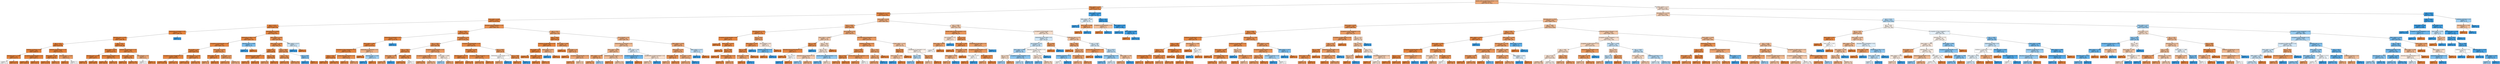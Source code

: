 digraph Tree {
node [shape=box, style="filled", color="black"] ;
0 [label="marital_status_id_Married-civ-spouse <= 0.5\nsamples = 32311\nvalue = [24779, 7532]", fillcolor="#e58139b1"] ;
1 [label="delta_capital <= 3.24\nsamples = 17567\nvalue = [16436, 1131]", fillcolor="#e58139ed"] ;
0 -> 1 [labeldistance=2.5, labelangle=45, headlabel="True"] ;
2 [label="education_num <= 1.331\nsamples = 17234\nvalue = [16424, 810]", fillcolor="#e58139f2"] ;
1 -> 2 ;
3 [label="hours_week <= 0.168\nsamples = 16315\nvalue = [15734, 581]", fillcolor="#e58139f6"] ;
2 -> 3 ;
4 [label="age <= -0.375\nsamples = 13141\nvalue = [12867, 274]", fillcolor="#e58139fa"] ;
3 -> 4 ;
5 [label="relationship_id_Husband <= 0.5\nsamples = 7711\nvalue = [7662, 49]", fillcolor="#e58139fd"] ;
4 -> 5 ;
6 [label="education_num <= 0.164\nsamples = 7710\nvalue = [7662, 48]", fillcolor="#e58139fd"] ;
5 -> 6 ;
7 [label="age <= -0.74\nsamples = 6139\nvalue = [6119, 20]", fillcolor="#e58139fe"] ;
6 -> 7 ;
8 [label="workclass_id_Private <= 0.5\nsamples = 4955\nvalue = [4946, 9]", fillcolor="#e58139ff"] ;
7 -> 8 ;
9 [label="education_num <= -2.559\nsamples = 518\nvalue = [514, 4]", fillcolor="#e58139fd"] ;
8 -> 9 ;
10 [label="samples = 2\nvalue = [1, 1]", fillcolor="#e5813900"] ;
9 -> 10 ;
11 [label="samples = 516\nvalue = [513, 3]", fillcolor="#e58139fe"] ;
9 -> 11 ;
12 [label="occupation_id_Prof-specialty <= 0.5\nsamples = 4437\nvalue = [4432, 5]", fillcolor="#e58139ff"] ;
8 -> 12 ;
13 [label="samples = 4310\nvalue = [4306, 4]", fillcolor="#e58139ff"] ;
12 -> 13 ;
14 [label="samples = 127\nvalue = [126, 1]", fillcolor="#e58139fd"] ;
12 -> 14 ;
15 [label="workclass_id_Self-emp-inc <= 0.5\nsamples = 1184\nvalue = [1173, 11]", fillcolor="#e58139fd"] ;
7 -> 15 ;
16 [label="hours_week <= 0.006\nsamples = 1178\nvalue = [1168, 10]", fillcolor="#e58139fd"] ;
15 -> 16 ;
17 [label="samples = 1163\nvalue = [1154, 9]", fillcolor="#e58139fd"] ;
16 -> 17 ;
18 [label="samples = 15\nvalue = [14, 1]", fillcolor="#e58139ed"] ;
16 -> 18 ;
19 [label="education_num <= -0.225\nsamples = 6\nvalue = [5, 1]", fillcolor="#e58139cc"] ;
15 -> 19 ;
20 [label="samples = 4\nvalue = [4, 0]", fillcolor="#e58139ff"] ;
19 -> 20 ;
21 [label="samples = 2\nvalue = [1, 1]", fillcolor="#e5813900"] ;
19 -> 21 ;
22 [label="age <= -0.74\nsamples = 1571\nvalue = [1543, 28]", fillcolor="#e58139fa"] ;
6 -> 22 ;
23 [label="hours_week <= -0.074\nsamples = 1132\nvalue = [1121, 11]", fillcolor="#e58139fc"] ;
22 -> 23 ;
24 [label="education_num <= 0.553\nsamples = 445\nvalue = [444, 1]", fillcolor="#e58139fe"] ;
23 -> 24 ;
25 [label="samples = 55\nvalue = [54, 1]", fillcolor="#e58139fa"] ;
24 -> 25 ;
26 [label="samples = 390\nvalue = [390, 0]", fillcolor="#e58139ff"] ;
24 -> 26 ;
27 [label="relationship_id_Unmarried <= 0.5\nsamples = 687\nvalue = [677, 10]", fillcolor="#e58139fb"] ;
23 -> 27 ;
28 [label="samples = 642\nvalue = [634, 8]", fillcolor="#e58139fc"] ;
27 -> 28 ;
29 [label="samples = 45\nvalue = [43, 2]", fillcolor="#e58139f3"] ;
27 -> 29 ;
30 [label="workclass_id_Self-emp-inc <= 0.5\nsamples = 439\nvalue = [422, 17]", fillcolor="#e58139f5"] ;
22 -> 30 ;
31 [label="hours_week <= -0.559\nsamples = 435\nvalue = [419, 16]", fillcolor="#e58139f5"] ;
30 -> 31 ;
32 [label="samples = 42\nvalue = [42, 0]", fillcolor="#e58139ff"] ;
31 -> 32 ;
33 [label="samples = 393\nvalue = [377, 16]", fillcolor="#e58139f4"] ;
31 -> 33 ;
34 [label="sex_id_Female <= 0.5\nsamples = 4\nvalue = [3, 1]", fillcolor="#e58139aa"] ;
30 -> 34 ;
35 [label="samples = 2\nvalue = [1, 1]", fillcolor="#e5813900"] ;
34 -> 35 ;
36 [label="samples = 2\nvalue = [2, 0]", fillcolor="#e58139ff"] ;
34 -> 36 ;
37 [label="samples = 1\nvalue = [0, 1]", fillcolor="#399de5ff"] ;
5 -> 37 ;
38 [label="education_num <= 0.942\nsamples = 5430\nvalue = [5205, 225]", fillcolor="#e58139f4"] ;
4 -> 38 ;
39 [label="relationship_id_Wife <= 0.5\nsamples = 4737\nvalue = [4592, 145]", fillcolor="#e58139f7"] ;
38 -> 39 ;
40 [label="occupation_id_Prof-specialty <= 0.5\nsamples = 4733\nvalue = [4591, 142]", fillcolor="#e58139f7"] ;
39 -> 40 ;
41 [label="sex_id_Male <= 0.5\nsamples = 4495\nvalue = [4381, 114]", fillcolor="#e58139f8"] ;
40 -> 41 ;
42 [label="occupation_id_Exec-managerial <= 0.5\nsamples = 2839\nvalue = [2796, 43]", fillcolor="#e58139fb"] ;
41 -> 42 ;
43 [label="samples = 2565\nvalue = [2535, 30]", fillcolor="#e58139fc"] ;
42 -> 43 ;
44 [label="samples = 274\nvalue = [261, 13]", fillcolor="#e58139f2"] ;
42 -> 44 ;
45 [label="education_num <= -0.225\nsamples = 1656\nvalue = [1585, 71]", fillcolor="#e58139f4"] ;
41 -> 45 ;
46 [label="samples = 1122\nvalue = [1088, 34]", fillcolor="#e58139f7"] ;
45 -> 46 ;
47 [label="samples = 534\nvalue = [497, 37]", fillcolor="#e58139ec"] ;
45 -> 47 ;
48 [label="hours_week <= -0.317\nsamples = 238\nvalue = [210, 28]", fillcolor="#e58139dd"] ;
40 -> 48 ;
49 [label="hours_week <= -2.173\nsamples = 68\nvalue = [67, 1]", fillcolor="#e58139fb"] ;
48 -> 49 ;
50 [label="samples = 5\nvalue = [4, 1]", fillcolor="#e58139bf"] ;
49 -> 50 ;
51 [label="samples = 63\nvalue = [63, 0]", fillcolor="#e58139ff"] ;
49 -> 51 ;
52 [label="sex_id_Male <= 0.5\nsamples = 170\nvalue = [143, 27]", fillcolor="#e58139cf"] ;
48 -> 52 ;
53 [label="samples = 118\nvalue = [105, 13]", fillcolor="#e58139df"] ;
52 -> 53 ;
54 [label="samples = 52\nvalue = [38, 14]", fillcolor="#e58139a1"] ;
52 -> 54 ;
55 [label="education_num <= 0.359\nsamples = 4\nvalue = [1, 3]", fillcolor="#399de5aa"] ;
39 -> 55 ;
56 [label="samples = 3\nvalue = [0, 3]", fillcolor="#399de5ff"] ;
55 -> 56 ;
57 [label="samples = 1\nvalue = [1, 0]", fillcolor="#e58139ff"] ;
55 -> 57 ;
58 [label="delta_capital <= 3.075\nsamples = 693\nvalue = [613, 80]", fillcolor="#e58139de"] ;
38 -> 58 ;
59 [label="hours_week <= -0.074\nsamples = 686\nvalue = [610, 76]", fillcolor="#e58139df"] ;
58 -> 59 ;
60 [label="age <= 0.5\nsamples = 194\nvalue = [186, 8]", fillcolor="#e58139f4"] ;
59 -> 60 ;
61 [label="relationship_id_Not-in-family <= 0.5\nsamples = 108\nvalue = [106, 2]", fillcolor="#e58139fa"] ;
60 -> 61 ;
62 [label="samples = 45\nvalue = [43, 2]", fillcolor="#e58139f3"] ;
61 -> 62 ;
63 [label="samples = 63\nvalue = [63, 0]", fillcolor="#e58139ff"] ;
61 -> 63 ;
64 [label="age <= 1.084\nsamples = 86\nvalue = [80, 6]", fillcolor="#e58139ec"] ;
60 -> 64 ;
65 [label="samples = 34\nvalue = [28, 6]", fillcolor="#e58139c8"] ;
64 -> 65 ;
66 [label="samples = 52\nvalue = [52, 0]", fillcolor="#e58139ff"] ;
64 -> 66 ;
67 [label="age <= 2.396\nsamples = 492\nvalue = [424, 68]", fillcolor="#e58139d6"] ;
59 -> 67 ;
68 [label="age <= -0.01\nsamples = 488\nvalue = [423, 65]", fillcolor="#e58139d8"] ;
67 -> 68 ;
69 [label="samples = 138\nvalue = [128, 10]", fillcolor="#e58139eb"] ;
68 -> 69 ;
70 [label="samples = 350\nvalue = [295, 55]", fillcolor="#e58139cf"] ;
68 -> 70 ;
71 [label="age <= 3.563\nsamples = 4\nvalue = [1, 3]", fillcolor="#399de5aa"] ;
67 -> 71 ;
72 [label="samples = 3\nvalue = [0, 3]", fillcolor="#399de5ff"] ;
71 -> 72 ;
73 [label="samples = 1\nvalue = [1, 0]", fillcolor="#e58139ff"] ;
71 -> 73 ;
74 [label="delta_capital <= 3.117\nsamples = 7\nvalue = [3, 4]", fillcolor="#399de540"] ;
58 -> 74 ;
75 [label="samples = 4\nvalue = [0, 4]", fillcolor="#399de5ff"] ;
74 -> 75 ;
76 [label="samples = 3\nvalue = [3, 0]", fillcolor="#e58139ff"] ;
74 -> 76 ;
77 [label="education_level_id_Bachelors <= 0.5\nsamples = 3174\nvalue = [2867, 307]", fillcolor="#e58139e4"] ;
3 -> 77 ;
78 [label="age <= -0.375\nsamples = 2401\nvalue = [2249, 152]", fillcolor="#e58139ee"] ;
77 -> 78 ;
79 [label="relationship_id_Husband <= 0.5\nsamples = 1152\nvalue = [1119, 33]", fillcolor="#e58139f7"] ;
78 -> 79 ;
80 [label="hours_week <= 4.687\nsamples = 1151\nvalue = [1119, 32]", fillcolor="#e58139f8"] ;
79 -> 80 ;
81 [label="occupation_id_Exec-managerial <= 0.5\nsamples = 1144\nvalue = [1114, 30]", fillcolor="#e58139f8"] ;
80 -> 81 ;
82 [label="age <= -1.032\nsamples = 1051\nvalue = [1029, 22]", fillcolor="#e58139fa"] ;
81 -> 82 ;
83 [label="samples = 396\nvalue = [395, 1]", fillcolor="#e58139fe"] ;
82 -> 83 ;
84 [label="samples = 655\nvalue = [634, 21]", fillcolor="#e58139f7"] ;
82 -> 84 ;
85 [label="marital_status_id_Divorced <= 0.5\nsamples = 93\nvalue = [85, 8]", fillcolor="#e58139e7"] ;
81 -> 85 ;
86 [label="samples = 74\nvalue = [70, 4]", fillcolor="#e58139f0"] ;
85 -> 86 ;
87 [label="samples = 19\nvalue = [15, 4]", fillcolor="#e58139bb"] ;
85 -> 87 ;
88 [label="relationship_id_Unmarried <= 0.5\nsamples = 7\nvalue = [5, 2]", fillcolor="#e5813999"] ;
80 -> 88 ;
89 [label="samples = 4\nvalue = [4, 0]", fillcolor="#e58139ff"] ;
88 -> 89 ;
90 [label="education_num <= 0.164\nsamples = 3\nvalue = [1, 2]", fillcolor="#399de57f"] ;
88 -> 90 ;
91 [label="samples = 2\nvalue = [0, 2]", fillcolor="#399de5ff"] ;
90 -> 91 ;
92 [label="samples = 1\nvalue = [1, 0]", fillcolor="#e58139ff"] ;
90 -> 92 ;
93 [label="samples = 1\nvalue = [0, 1]", fillcolor="#399de5ff"] ;
79 -> 93 ;
94 [label="sex_id_Female <= 0.5\nsamples = 1249\nvalue = [1130, 119]", fillcolor="#e58139e4"] ;
78 -> 94 ;
95 [label="age <= 0.208\nsamples = 688\nvalue = [602, 86]", fillcolor="#e58139db"] ;
94 -> 95 ;
96 [label="age <= -0.302\nsamples = 353\nvalue = [326, 27]", fillcolor="#e58139ea"] ;
95 -> 96 ;
97 [label="hours_week <= 3.436\nsamples = 47\nvalue = [39, 8]", fillcolor="#e58139cb"] ;
96 -> 97 ;
98 [label="samples = 46\nvalue = [39, 7]", fillcolor="#e58139d1"] ;
97 -> 98 ;
99 [label="samples = 1\nvalue = [0, 1]", fillcolor="#399de5ff"] ;
97 -> 99 ;
100 [label="delta_capital <= 3.085\nsamples = 306\nvalue = [287, 19]", fillcolor="#e58139ee"] ;
96 -> 100 ;
101 [label="samples = 304\nvalue = [286, 18]", fillcolor="#e58139ef"] ;
100 -> 101 ;
102 [label="samples = 2\nvalue = [1, 1]", fillcolor="#e5813900"] ;
100 -> 102 ;
103 [label="occupation_id_Prof-specialty <= 0.5\nsamples = 335\nvalue = [276, 59]", fillcolor="#e58139c8"] ;
95 -> 103 ;
104 [label="occupation_id_Exec-managerial <= 0.5\nsamples = 324\nvalue = [270, 54]", fillcolor="#e58139cc"] ;
103 -> 104 ;
105 [label="samples = 263\nvalue = [226, 37]", fillcolor="#e58139d5"] ;
104 -> 105 ;
106 [label="samples = 61\nvalue = [44, 17]", fillcolor="#e581399c"] ;
104 -> 106 ;
107 [label="hours_week <= 0.692\nsamples = 11\nvalue = [6, 5]", fillcolor="#e581392a"] ;
103 -> 107 ;
108 [label="samples = 6\nvalue = [2, 4]", fillcolor="#399de57f"] ;
107 -> 108 ;
109 [label="samples = 5\nvalue = [4, 1]", fillcolor="#e58139bf"] ;
107 -> 109 ;
110 [label="occupation_id_Prof-specialty <= 0.5\nsamples = 561\nvalue = [528, 33]", fillcolor="#e58139ef"] ;
94 -> 110 ;
111 [label="hours_week <= 0.733\nsamples = 525\nvalue = [498, 27]", fillcolor="#e58139f1"] ;
110 -> 111 ;
112 [label="education_num <= -0.225\nsamples = 225\nvalue = [219, 6]", fillcolor="#e58139f8"] ;
111 -> 112 ;
113 [label="samples = 127\nvalue = [126, 1]", fillcolor="#e58139fd"] ;
112 -> 113 ;
114 [label="samples = 98\nvalue = [93, 5]", fillcolor="#e58139f1"] ;
112 -> 114 ;
115 [label="occupation_id_Exec-managerial <= 0.5\nsamples = 300\nvalue = [279, 21]", fillcolor="#e58139ec"] ;
111 -> 115 ;
116 [label="samples = 222\nvalue = [203, 19]", fillcolor="#e58139e7"] ;
115 -> 116 ;
117 [label="samples = 78\nvalue = [76, 2]", fillcolor="#e58139f8"] ;
115 -> 117 ;
118 [label="age <= 0.062\nsamples = 36\nvalue = [30, 6]", fillcolor="#e58139cc"] ;
110 -> 118 ;
119 [label="relationship_id_Not-in-family <= 0.5\nsamples = 8\nvalue = [4, 4]", fillcolor="#e5813900"] ;
118 -> 119 ;
120 [label="samples = 5\nvalue = [4, 1]", fillcolor="#e58139bf"] ;
119 -> 120 ;
121 [label="samples = 3\nvalue = [0, 3]", fillcolor="#399de5ff"] ;
119 -> 121 ;
122 [label="age <= 1.849\nsamples = 28\nvalue = [26, 2]", fillcolor="#e58139eb"] ;
118 -> 122 ;
123 [label="samples = 27\nvalue = [26, 1]", fillcolor="#e58139f5"] ;
122 -> 123 ;
124 [label="samples = 1\nvalue = [0, 1]", fillcolor="#399de5ff"] ;
122 -> 124 ;
125 [label="age <= -0.74\nsamples = 773\nvalue = [618, 155]", fillcolor="#e58139bf"] ;
77 -> 125 ;
126 [label="age <= -0.813\nsamples = 231\nvalue = [222, 9]", fillcolor="#e58139f5"] ;
125 -> 126 ;
127 [label="workclass_id_Self-emp-inc <= 0.5\nsamples = 186\nvalue = [183, 3]", fillcolor="#e58139fb"] ;
126 -> 127 ;
128 [label="sex_id_Male <= 0.5\nsamples = 182\nvalue = [180, 2]", fillcolor="#e58139fc"] ;
127 -> 128 ;
129 [label="samples = 79\nvalue = [79, 0]", fillcolor="#e58139ff"] ;
128 -> 129 ;
130 [label="hours_week <= 1.378\nsamples = 103\nvalue = [101, 2]", fillcolor="#e58139fa"] ;
128 -> 130 ;
131 [label="samples = 87\nvalue = [86, 1]", fillcolor="#e58139fc"] ;
130 -> 131 ;
132 [label="samples = 16\nvalue = [15, 1]", fillcolor="#e58139ee"] ;
130 -> 132 ;
133 [label="hours_week <= 0.571\nsamples = 4\nvalue = [3, 1]", fillcolor="#e58139aa"] ;
127 -> 133 ;
134 [label="samples = 1\nvalue = [0, 1]", fillcolor="#399de5ff"] ;
133 -> 134 ;
135 [label="samples = 3\nvalue = [3, 0]", fillcolor="#e58139ff"] ;
133 -> 135 ;
136 [label="hours_week <= 0.692\nsamples = 45\nvalue = [39, 6]", fillcolor="#e58139d8"] ;
126 -> 136 ;
137 [label="samples = 12\nvalue = [12, 0]", fillcolor="#e58139ff"] ;
136 -> 137 ;
138 [label="sex_id_Male <= 0.5\nsamples = 33\nvalue = [27, 6]", fillcolor="#e58139c6"] ;
136 -> 138 ;
139 [label="samples = 7\nvalue = [7, 0]", fillcolor="#e58139ff"] ;
138 -> 139 ;
140 [label="occupation_id_Prof-specialty <= 0.5\nsamples = 26\nvalue = [20, 6]", fillcolor="#e58139b3"] ;
138 -> 140 ;
141 [label="samples = 15\nvalue = [13, 2]", fillcolor="#e58139d8"] ;
140 -> 141 ;
142 [label="samples = 11\nvalue = [7, 4]", fillcolor="#e581396d"] ;
140 -> 142 ;
143 [label="sex_id_Female <= 0.5\nsamples = 542\nvalue = [396, 146]", fillcolor="#e58139a1"] ;
125 -> 143 ;
144 [label="relationship_id_Unmarried <= 0.5\nsamples = 296\nvalue = [203, 93]", fillcolor="#e581398a"] ;
143 -> 144 ;
145 [label="hours_week <= 0.692\nsamples = 265\nvalue = [189, 76]", fillcolor="#e5813998"] ;
144 -> 145 ;
146 [label="delta_capital <= 3.079\nsamples = 76\nvalue = [62, 14]", fillcolor="#e58139c5"] ;
145 -> 146 ;
147 [label="samples = 73\nvalue = [61, 12]", fillcolor="#e58139cd"] ;
146 -> 147 ;
148 [label="samples = 3\nvalue = [1, 2]", fillcolor="#399de57f"] ;
146 -> 148 ;
149 [label="relationship_id_Not-in-family <= 0.5\nsamples = 189\nvalue = [127, 62]", fillcolor="#e5813983"] ;
145 -> 149 ;
150 [label="samples = 15\nvalue = [14, 1]", fillcolor="#e58139ed"] ;
149 -> 150 ;
151 [label="samples = 174\nvalue = [113, 61]", fillcolor="#e5813975"] ;
149 -> 151 ;
152 [label="hours_week <= 0.45\nsamples = 31\nvalue = [14, 17]", fillcolor="#399de52d"] ;
144 -> 152 ;
153 [label="occupation_id_Prof-specialty <= 0.5\nsamples = 10\nvalue = [2, 8]", fillcolor="#399de5bf"] ;
152 -> 153 ;
154 [label="samples = 8\nvalue = [0, 8]", fillcolor="#399de5ff"] ;
153 -> 154 ;
155 [label="samples = 2\nvalue = [2, 0]", fillcolor="#e58139ff"] ;
153 -> 155 ;
156 [label="marital_status_id_Never-married <= 0.5\nsamples = 21\nvalue = [12, 9]", fillcolor="#e5813940"] ;
152 -> 156 ;
157 [label="samples = 19\nvalue = [12, 7]", fillcolor="#e581396a"] ;
156 -> 157 ;
158 [label="samples = 2\nvalue = [0, 2]", fillcolor="#399de5ff"] ;
156 -> 158 ;
159 [label="delta_capital <= 3.079\nsamples = 246\nvalue = [193, 53]", fillcolor="#e58139b9"] ;
143 -> 159 ;
160 [label="hours_week <= 0.41\nsamples = 241\nvalue = [191, 50]", fillcolor="#e58139bc"] ;
159 -> 160 ;
161 [label="hours_week <= 0.329\nsamples = 70\nvalue = [62, 8]", fillcolor="#e58139de"] ;
160 -> 161 ;
162 [label="samples = 12\nvalue = [9, 3]", fillcolor="#e58139aa"] ;
161 -> 162 ;
163 [label="samples = 58\nvalue = [53, 5]", fillcolor="#e58139e7"] ;
161 -> 163 ;
164 [label="hours_week <= 3.597\nsamples = 171\nvalue = [129, 42]", fillcolor="#e58139ac"] ;
160 -> 164 ;
165 [label="samples = 170\nvalue = [129, 41]", fillcolor="#e58139ae"] ;
164 -> 165 ;
166 [label="samples = 1\nvalue = [0, 1]", fillcolor="#399de5ff"] ;
164 -> 166 ;
167 [label="delta_capital <= 3.117\nsamples = 5\nvalue = [2, 3]", fillcolor="#399de555"] ;
159 -> 167 ;
168 [label="samples = 3\nvalue = [0, 3]", fillcolor="#399de5ff"] ;
167 -> 168 ;
169 [label="samples = 2\nvalue = [2, 0]", fillcolor="#e58139ff"] ;
167 -> 169 ;
170 [label="hours_week <= 0.248\nsamples = 919\nvalue = [690, 229]", fillcolor="#e58139aa"] ;
2 -> 170 ;
171 [label="age <= -0.302\nsamples = 563\nvalue = [466, 97]", fillcolor="#e58139ca"] ;
170 -> 171 ;
172 [label="education_num <= 1.72\nsamples = 181\nvalue = [171, 10]", fillcolor="#e58139f0"] ;
171 -> 172 ;
173 [label="occupation_id_Prof-specialty <= 0.5\nsamples = 150\nvalue = [146, 4]", fillcolor="#e58139f8"] ;
172 -> 173 ;
174 [label="samples = 60\nvalue = [60, 0]", fillcolor="#e58139ff"] ;
173 -> 174 ;
175 [label="hours_week <= -0.115\nsamples = 90\nvalue = [86, 4]", fillcolor="#e58139f3"] ;
173 -> 175 ;
176 [label="samples = 32\nvalue = [32, 0]", fillcolor="#e58139ff"] ;
175 -> 176 ;
177 [label="age <= -0.886\nsamples = 58\nvalue = [54, 4]", fillcolor="#e58139ec"] ;
175 -> 177 ;
178 [label="samples = 16\nvalue = [16, 0]", fillcolor="#e58139ff"] ;
177 -> 178 ;
179 [label="workclass_id_Private <= 0.5\nsamples = 42\nvalue = [38, 4]", fillcolor="#e58139e4"] ;
177 -> 179 ;
180 [label="samples = 26\nvalue = [25, 1]", fillcolor="#e58139f5"] ;
179 -> 180 ;
181 [label="samples = 16\nvalue = [13, 3]", fillcolor="#e58139c4"] ;
179 -> 181 ;
182 [label="age <= -0.521\nsamples = 31\nvalue = [25, 6]", fillcolor="#e58139c2"] ;
172 -> 182 ;
183 [label="delta_capital <= 2.927\nsamples = 22\nvalue = [20, 2]", fillcolor="#e58139e6"] ;
182 -> 183 ;
184 [label="age <= -0.886\nsamples = 21\nvalue = [20, 1]", fillcolor="#e58139f2"] ;
183 -> 184 ;
185 [label="hours_week <= -0.438\nsamples = 5\nvalue = [4, 1]", fillcolor="#e58139bf"] ;
184 -> 185 ;
186 [label="samples = 4\nvalue = [4, 0]", fillcolor="#e58139ff"] ;
185 -> 186 ;
187 [label="samples = 1\nvalue = [0, 1]", fillcolor="#399de5ff"] ;
185 -> 187 ;
188 [label="samples = 16\nvalue = [16, 0]", fillcolor="#e58139ff"] ;
184 -> 188 ;
189 [label="samples = 1\nvalue = [0, 1]", fillcolor="#399de5ff"] ;
183 -> 189 ;
190 [label="sex_id_Female <= 0.5\nsamples = 9\nvalue = [5, 4]", fillcolor="#e5813933"] ;
182 -> 190 ;
191 [label="workclass_id_Private <= 0.5\nsamples = 5\nvalue = [1, 4]", fillcolor="#399de5bf"] ;
190 -> 191 ;
192 [label="samples = 1\nvalue = [1, 0]", fillcolor="#e58139ff"] ;
191 -> 192 ;
193 [label="samples = 4\nvalue = [0, 4]", fillcolor="#399de5ff"] ;
191 -> 193 ;
194 [label="samples = 4\nvalue = [4, 0]", fillcolor="#e58139ff"] ;
190 -> 194 ;
195 [label="sex_id_Female <= 0.5\nsamples = 382\nvalue = [295, 87]", fillcolor="#e58139b4"] ;
171 -> 195 ;
196 [label="hours_week <= -0.639\nsamples = 123\nvalue = [79, 44]", fillcolor="#e5813971"] ;
195 -> 196 ;
197 [label="age <= 2.798\nsamples = 22\nvalue = [20, 2]", fillcolor="#e58139e6"] ;
196 -> 197 ;
198 [label="education_level_id_Prof-school <= 0.5\nsamples = 21\nvalue = [20, 1]", fillcolor="#e58139f2"] ;
197 -> 198 ;
199 [label="samples = 19\nvalue = [19, 0]", fillcolor="#e58139ff"] ;
198 -> 199 ;
200 [label="age <= 0.573\nsamples = 2\nvalue = [1, 1]", fillcolor="#e5813900"] ;
198 -> 200 ;
201 [label="samples = 1\nvalue = [0, 1]", fillcolor="#399de5ff"] ;
200 -> 201 ;
202 [label="samples = 1\nvalue = [1, 0]", fillcolor="#e58139ff"] ;
200 -> 202 ;
203 [label="samples = 1\nvalue = [0, 1]", fillcolor="#399de5ff"] ;
197 -> 203 ;
204 [label="age <= 1.849\nsamples = 101\nvalue = [59, 42]", fillcolor="#e5813949"] ;
196 -> 204 ;
205 [label="age <= 0.792\nsamples = 94\nvalue = [52, 42]", fillcolor="#e5813931"] ;
204 -> 205 ;
206 [label="education_level_id_Masters <= 0.5\nsamples = 71\nvalue = [45, 26]", fillcolor="#e581396c"] ;
205 -> 206 ;
207 [label="samples = 17\nvalue = [5, 12]", fillcolor="#399de595"] ;
206 -> 207 ;
208 [label="samples = 54\nvalue = [40, 14]", fillcolor="#e58139a6"] ;
206 -> 208 ;
209 [label="marital_status_id_Never-married <= 0.5\nsamples = 23\nvalue = [7, 16]", fillcolor="#399de58f"] ;
205 -> 209 ;
210 [label="samples = 16\nvalue = [3, 13]", fillcolor="#399de5c4"] ;
209 -> 210 ;
211 [label="samples = 7\nvalue = [4, 3]", fillcolor="#e5813940"] ;
209 -> 211 ;
212 [label="samples = 7\nvalue = [7, 0]", fillcolor="#e58139ff"] ;
204 -> 212 ;
213 [label="education_level_id_Doctorate <= 0.5\nsamples = 259\nvalue = [216, 43]", fillcolor="#e58139cc"] ;
195 -> 213 ;
214 [label="workclass_id_Private <= 0.5\nsamples = 230\nvalue = [197, 33]", fillcolor="#e58139d4"] ;
213 -> 214 ;
215 [label="age <= 0.609\nsamples = 120\nvalue = [109, 11]", fillcolor="#e58139e5"] ;
214 -> 215 ;
216 [label="age <= 0.281\nsamples = 69\nvalue = [65, 4]", fillcolor="#e58139ef"] ;
215 -> 216 ;
217 [label="samples = 40\nvalue = [36, 4]", fillcolor="#e58139e3"] ;
216 -> 217 ;
218 [label="samples = 29\nvalue = [29, 0]", fillcolor="#e58139ff"] ;
216 -> 218 ;
219 [label="marital_status_id_Never-married <= 0.5\nsamples = 51\nvalue = [44, 7]", fillcolor="#e58139d6"] ;
215 -> 219 ;
220 [label="samples = 47\nvalue = [42, 5]", fillcolor="#e58139e1"] ;
219 -> 220 ;
221 [label="samples = 4\nvalue = [2, 2]", fillcolor="#e5813900"] ;
219 -> 221 ;
222 [label="age <= 1.813\nsamples = 110\nvalue = [88, 22]", fillcolor="#e58139bf"] ;
214 -> 222 ;
223 [label="age <= 1.74\nsamples = 98\nvalue = [76, 22]", fillcolor="#e58139b5"] ;
222 -> 223 ;
224 [label="samples = 96\nvalue = [76, 20]", fillcolor="#e58139bc"] ;
223 -> 224 ;
225 [label="samples = 2\nvalue = [0, 2]", fillcolor="#399de5ff"] ;
223 -> 225 ;
226 [label="samples = 12\nvalue = [12, 0]", fillcolor="#e58139ff"] ;
222 -> 226 ;
227 [label="hours_week <= -0.115\nsamples = 29\nvalue = [19, 10]", fillcolor="#e5813979"] ;
213 -> 227 ;
228 [label="age <= 0.354\nsamples = 10\nvalue = [9, 1]", fillcolor="#e58139e3"] ;
227 -> 228 ;
229 [label="hours_week <= -1.083\nsamples = 3\nvalue = [2, 1]", fillcolor="#e581397f"] ;
228 -> 229 ;
230 [label="samples = 1\nvalue = [0, 1]", fillcolor="#399de5ff"] ;
229 -> 230 ;
231 [label="samples = 2\nvalue = [2, 0]", fillcolor="#e58139ff"] ;
229 -> 231 ;
232 [label="samples = 7\nvalue = [7, 0]", fillcolor="#e58139ff"] ;
228 -> 232 ;
233 [label="relationship_id_Unmarried <= 0.5\nsamples = 19\nvalue = [10, 9]", fillcolor="#e5813919"] ;
227 -> 233 ;
234 [label="age <= 1.886\nsamples = 13\nvalue = [5, 8]", fillcolor="#399de560"] ;
233 -> 234 ;
235 [label="samples = 11\nvalue = [3, 8]", fillcolor="#399de59f"] ;
234 -> 235 ;
236 [label="samples = 2\nvalue = [2, 0]", fillcolor="#e58139ff"] ;
234 -> 236 ;
237 [label="age <= 0.464\nsamples = 6\nvalue = [5, 1]", fillcolor="#e58139cc"] ;
233 -> 237 ;
238 [label="samples = 3\nvalue = [2, 1]", fillcolor="#e581397f"] ;
237 -> 238 ;
239 [label="samples = 3\nvalue = [3, 0]", fillcolor="#e58139ff"] ;
237 -> 239 ;
240 [label="age <= -0.594\nsamples = 356\nvalue = [224, 132]", fillcolor="#e5813969"] ;
170 -> 240 ;
241 [label="marital_status_id_Never-married <= 0.5\nsamples = 70\nvalue = [60, 10]", fillcolor="#e58139d4"] ;
240 -> 241 ;
242 [label="sex_id_Female <= 0.5\nsamples = 7\nvalue = [4, 3]", fillcolor="#e5813940"] ;
241 -> 242 ;
243 [label="hours_week <= 0.934\nsamples = 5\nvalue = [4, 1]", fillcolor="#e58139bf"] ;
242 -> 243 ;
244 [label="samples = 2\nvalue = [1, 1]", fillcolor="#e5813900"] ;
243 -> 244 ;
245 [label="samples = 3\nvalue = [3, 0]", fillcolor="#e58139ff"] ;
243 -> 245 ;
246 [label="samples = 2\nvalue = [0, 2]", fillcolor="#399de5ff"] ;
242 -> 246 ;
247 [label="age <= -0.74\nsamples = 63\nvalue = [56, 7]", fillcolor="#e58139df"] ;
241 -> 247 ;
248 [label="hours_week <= 1.055\nsamples = 43\nvalue = [40, 3]", fillcolor="#e58139ec"] ;
247 -> 248 ;
249 [label="samples = 26\nvalue = [26, 0]", fillcolor="#e58139ff"] ;
248 -> 249 ;
250 [label="hours_week <= 2.468\nsamples = 17\nvalue = [14, 3]", fillcolor="#e58139c8"] ;
248 -> 250 ;
251 [label="delta_capital <= 1.389\nsamples = 11\nvalue = [8, 3]", fillcolor="#e581399f"] ;
250 -> 251 ;
252 [label="samples = 10\nvalue = [8, 2]", fillcolor="#e58139bf"] ;
251 -> 252 ;
253 [label="samples = 1\nvalue = [0, 1]", fillcolor="#399de5ff"] ;
251 -> 253 ;
254 [label="samples = 6\nvalue = [6, 0]", fillcolor="#e58139ff"] ;
250 -> 254 ;
255 [label="relationship_id_Own-child <= 0.5\nsamples = 20\nvalue = [16, 4]", fillcolor="#e58139bf"] ;
247 -> 255 ;
256 [label="occupation_id_Prof-specialty <= 0.5\nsamples = 19\nvalue = [16, 3]", fillcolor="#e58139cf"] ;
255 -> 256 ;
257 [label="hours_week <= 0.571\nsamples = 4\nvalue = [2, 2]", fillcolor="#e5813900"] ;
256 -> 257 ;
258 [label="samples = 2\nvalue = [2, 0]", fillcolor="#e58139ff"] ;
257 -> 258 ;
259 [label="samples = 2\nvalue = [0, 2]", fillcolor="#399de5ff"] ;
257 -> 259 ;
260 [label="hours_week <= 0.571\nsamples = 15\nvalue = [14, 1]", fillcolor="#e58139ed"] ;
256 -> 260 ;
261 [label="samples = 5\nvalue = [4, 1]", fillcolor="#e58139bf"] ;
260 -> 261 ;
262 [label="samples = 10\nvalue = [10, 0]", fillcolor="#e58139ff"] ;
260 -> 262 ;
263 [label="samples = 1\nvalue = [0, 1]", fillcolor="#399de5ff"] ;
255 -> 263 ;
264 [label="occupation_id_Prof-specialty <= 0.5\nsamples = 286\nvalue = [164, 122]", fillcolor="#e5813941"] ;
240 -> 264 ;
265 [label="relationship_id_Own-child <= 0.5\nsamples = 112\nvalue = [49, 63]", fillcolor="#399de539"] ;
264 -> 265 ;
266 [label="sex_id_Female <= 0.5\nsamples = 106\nvalue = [44, 62]", fillcolor="#399de54a"] ;
265 -> 266 ;
267 [label="hours_week <= 0.692\nsamples = 61\nvalue = [21, 40]", fillcolor="#399de579"] ;
266 -> 267 ;
268 [label="age <= 0.354\nsamples = 12\nvalue = [7, 5]", fillcolor="#e5813949"] ;
267 -> 268 ;
269 [label="samples = 6\nvalue = [2, 4]", fillcolor="#399de57f"] ;
268 -> 269 ;
270 [label="samples = 6\nvalue = [5, 1]", fillcolor="#e58139cc"] ;
268 -> 270 ;
271 [label="occupation_id_Exec-managerial <= 0.5\nsamples = 49\nvalue = [14, 35]", fillcolor="#399de599"] ;
267 -> 271 ;
272 [label="samples = 23\nvalue = [9, 14]", fillcolor="#399de55b"] ;
271 -> 272 ;
273 [label="samples = 26\nvalue = [5, 21]", fillcolor="#399de5c2"] ;
271 -> 273 ;
274 [label="education_level_id_Doctorate <= 0.5\nsamples = 45\nvalue = [23, 22]", fillcolor="#e581390b"] ;
266 -> 274 ;
275 [label="age <= -0.375\nsamples = 41\nvalue = [23, 18]", fillcolor="#e5813937"] ;
274 -> 275 ;
276 [label="samples = 5\nvalue = [1, 4]", fillcolor="#399de5bf"] ;
275 -> 276 ;
277 [label="samples = 36\nvalue = [22, 14]", fillcolor="#e581395d"] ;
275 -> 277 ;
278 [label="samples = 4\nvalue = [0, 4]", fillcolor="#399de5ff"] ;
274 -> 278 ;
279 [label="age <= 0.901\nsamples = 6\nvalue = [5, 1]", fillcolor="#e58139cc"] ;
265 -> 279 ;
280 [label="samples = 5\nvalue = [5, 0]", fillcolor="#e58139ff"] ;
279 -> 280 ;
281 [label="samples = 1\nvalue = [0, 1]", fillcolor="#399de5ff"] ;
279 -> 281 ;
282 [label="education_num <= 1.72\nsamples = 174\nvalue = [115, 59]", fillcolor="#e581397c"] ;
264 -> 282 ;
283 [label="age <= -0.302\nsamples = 106\nvalue = [85, 21]", fillcolor="#e58139c0"] ;
282 -> 283 ;
284 [label="samples = 12\nvalue = [12, 0]", fillcolor="#e58139ff"] ;
283 -> 284 ;
285 [label="age <= -0.156\nsamples = 94\nvalue = [73, 21]", fillcolor="#e58139b6"] ;
283 -> 285 ;
286 [label="workclass_id_Private <= 0.5\nsamples = 4\nvalue = [1, 3]", fillcolor="#399de5aa"] ;
285 -> 286 ;
287 [label="samples = 2\nvalue = [1, 1]", fillcolor="#e5813900"] ;
286 -> 287 ;
288 [label="samples = 2\nvalue = [0, 2]", fillcolor="#399de5ff"] ;
286 -> 288 ;
289 [label="sex_id_Female <= 0.5\nsamples = 90\nvalue = [72, 18]", fillcolor="#e58139bf"] ;
285 -> 289 ;
290 [label="samples = 37\nvalue = [27, 10]", fillcolor="#e58139a1"] ;
289 -> 290 ;
291 [label="samples = 53\nvalue = [45, 8]", fillcolor="#e58139d2"] ;
289 -> 291 ;
292 [label="age <= -0.448\nsamples = 68\nvalue = [30, 38]", fillcolor="#399de536"] ;
282 -> 292 ;
293 [label="marital_status_id_Divorced <= 0.5\nsamples = 7\nvalue = [6, 1]", fillcolor="#e58139d4"] ;
292 -> 293 ;
294 [label="samples = 6\nvalue = [6, 0]", fillcolor="#e58139ff"] ;
293 -> 294 ;
295 [label="samples = 1\nvalue = [0, 1]", fillcolor="#399de5ff"] ;
293 -> 295 ;
296 [label="age <= 0.974\nsamples = 61\nvalue = [24, 37]", fillcolor="#399de55a"] ;
292 -> 296 ;
297 [label="workclass_id_Private <= 0.5\nsamples = 46\nvalue = [14, 32]", fillcolor="#399de58f"] ;
296 -> 297 ;
298 [label="samples = 28\nvalue = [6, 22]", fillcolor="#399de5b9"] ;
297 -> 298 ;
299 [label="samples = 18\nvalue = [8, 10]", fillcolor="#399de533"] ;
297 -> 299 ;
300 [label="hours_week <= 1.782\nsamples = 15\nvalue = [10, 5]", fillcolor="#e581397f"] ;
296 -> 300 ;
301 [label="samples = 13\nvalue = [10, 3]", fillcolor="#e58139b3"] ;
300 -> 301 ;
302 [label="samples = 2\nvalue = [0, 2]", fillcolor="#399de5ff"] ;
300 -> 302 ;
303 [label="delta_capital <= 3.304\nsamples = 333\nvalue = [12, 321]", fillcolor="#399de5f5"] ;
1 -> 303 ;
304 [label="delta_capital <= 3.261\nsamples = 20\nvalue = [9, 11]", fillcolor="#399de52e"] ;
303 -> 304 ;
305 [label="samples = 9\nvalue = [0, 9]", fillcolor="#399de5ff"] ;
304 -> 305 ;
306 [label="hours_week <= 0.369\nsamples = 11\nvalue = [9, 2]", fillcolor="#e58139c6"] ;
304 -> 306 ;
307 [label="samples = 9\nvalue = [9, 0]", fillcolor="#e58139ff"] ;
306 -> 307 ;
308 [label="samples = 2\nvalue = [0, 2]", fillcolor="#399de5ff"] ;
306 -> 308 ;
309 [label="age <= -1.36\nsamples = 313\nvalue = [3, 310]", fillcolor="#399de5fd"] ;
303 -> 309 ;
310 [label="occupation_id_Prof-specialty <= 0.5\nsamples = 3\nvalue = [2, 1]", fillcolor="#e581397f"] ;
309 -> 310 ;
311 [label="samples = 2\nvalue = [2, 0]", fillcolor="#e58139ff"] ;
310 -> 311 ;
312 [label="samples = 1\nvalue = [0, 1]", fillcolor="#399de5ff"] ;
310 -> 312 ;
313 [label="delta_capital <= 3.83\nsamples = 310\nvalue = [1, 309]", fillcolor="#399de5fe"] ;
309 -> 313 ;
314 [label="samples = 277\nvalue = [0, 277]", fillcolor="#399de5ff"] ;
313 -> 314 ;
315 [label="delta_capital <= 4.086\nsamples = 33\nvalue = [1, 32]", fillcolor="#399de5f7"] ;
313 -> 315 ;
316 [label="samples = 1\nvalue = [1, 0]", fillcolor="#e58139ff"] ;
315 -> 316 ;
317 [label="samples = 32\nvalue = [0, 32]", fillcolor="#399de5ff"] ;
315 -> 317 ;
318 [label="delta_capital <= 3.11\nsamples = 14744\nvalue = [8343, 6401]", fillcolor="#e581393b"] ;
0 -> 318 [labeldistance=2.5, labelangle=-45, headlabel="False"] ;
319 [label="education_num <= 0.553\nsamples = 13481\nvalue = [8335, 5146]", fillcolor="#e5813962"] ;
318 -> 319 ;
320 [label="education_num <= -0.614\nsamples = 9606\nvalue = [6865, 2741]", fillcolor="#e5813999"] ;
319 -> 320 ;
321 [label="hours_week <= 0.329\nsamples = 1669\nvalue = [1486, 183]", fillcolor="#e58139e0"] ;
320 -> 321 ;
322 [label="age <= -0.083\nsamples = 1264\nvalue = [1155, 109]", fillcolor="#e58139e7"] ;
321 -> 322 ;
323 [label="workclass_id_Self-emp-inc <= 0.5\nsamples = 438\nvalue = [422, 16]", fillcolor="#e58139f5"] ;
322 -> 323 ;
324 [label="age <= -0.448\nsamples = 434\nvalue = [419, 15]", fillcolor="#e58139f6"] ;
323 -> 324 ;
325 [label="age <= -0.74\nsamples = 276\nvalue = [263, 13]", fillcolor="#e58139f2"] ;
324 -> 325 ;
326 [label="workclass_id_Private <= 0.5\nsamples = 156\nvalue = [153, 3]", fillcolor="#e58139fa"] ;
325 -> 326 ;
327 [label="samples = 13\nvalue = [12, 1]", fillcolor="#e58139ea"] ;
326 -> 327 ;
328 [label="samples = 143\nvalue = [141, 2]", fillcolor="#e58139fb"] ;
326 -> 328 ;
329 [label="hours_week <= -0.357\nsamples = 120\nvalue = [110, 10]", fillcolor="#e58139e8"] ;
325 -> 329 ;
330 [label="samples = 12\nvalue = [10, 2]", fillcolor="#e58139cc"] ;
329 -> 330 ;
331 [label="samples = 108\nvalue = [100, 8]", fillcolor="#e58139eb"] ;
329 -> 331 ;
332 [label="education_num <= -1.781\nsamples = 158\nvalue = [156, 2]", fillcolor="#e58139fc"] ;
324 -> 332 ;
333 [label="samples = 69\nvalue = [69, 0]", fillcolor="#e58139ff"] ;
332 -> 333 ;
334 [label="age <= -0.156\nsamples = 89\nvalue = [87, 2]", fillcolor="#e58139f9"] ;
332 -> 334 ;
335 [label="samples = 74\nvalue = [73, 1]", fillcolor="#e58139fc"] ;
334 -> 335 ;
336 [label="samples = 15\nvalue = [14, 1]", fillcolor="#e58139ed"] ;
334 -> 336 ;
337 [label="education_num <= -1.003\nsamples = 4\nvalue = [3, 1]", fillcolor="#e58139aa"] ;
323 -> 337 ;
338 [label="samples = 2\nvalue = [2, 0]", fillcolor="#e58139ff"] ;
337 -> 338 ;
339 [label="age <= -0.485\nsamples = 2\nvalue = [1, 1]", fillcolor="#e5813900"] ;
337 -> 339 ;
340 [label="samples = 1\nvalue = [0, 1]", fillcolor="#399de5ff"] ;
339 -> 340 ;
341 [label="samples = 1\nvalue = [1, 0]", fillcolor="#e58139ff"] ;
339 -> 341 ;
342 [label="education_num <= -1.781\nsamples = 826\nvalue = [733, 93]", fillcolor="#e58139df"] ;
322 -> 342 ;
343 [label="workclass_id_Self-emp-inc <= 0.5\nsamples = 465\nvalue = [430, 35]", fillcolor="#e58139ea"] ;
342 -> 343 ;
344 [label="hours_week <= -0.922\nsamples = 456\nvalue = [424, 32]", fillcolor="#e58139ec"] ;
343 -> 344 ;
345 [label="samples = 59\nvalue = [59, 0]", fillcolor="#e58139ff"] ;
344 -> 345 ;
346 [label="relationship_id_Wife <= 0.5\nsamples = 397\nvalue = [365, 32]", fillcolor="#e58139e9"] ;
344 -> 346 ;
347 [label="samples = 373\nvalue = [346, 27]", fillcolor="#e58139eb"] ;
346 -> 347 ;
348 [label="samples = 24\nvalue = [19, 5]", fillcolor="#e58139bc"] ;
346 -> 348 ;
349 [label="age <= 1.157\nsamples = 9\nvalue = [6, 3]", fillcolor="#e581397f"] ;
343 -> 349 ;
350 [label="samples = 2\nvalue = [0, 2]", fillcolor="#399de5ff"] ;
349 -> 350 ;
351 [label="education_num <= -2.559\nsamples = 7\nvalue = [6, 1]", fillcolor="#e58139d4"] ;
349 -> 351 ;
352 [label="samples = 4\nvalue = [4, 0]", fillcolor="#e58139ff"] ;
351 -> 352 ;
353 [label="samples = 3\nvalue = [2, 1]", fillcolor="#e581397f"] ;
351 -> 353 ;
354 [label="delta_capital <= 3.035\nsamples = 361\nvalue = [303, 58]", fillcolor="#e58139ce"] ;
342 -> 354 ;
355 [label="occupation_id_Prof-specialty <= 0.5\nsamples = 357\nvalue = [302, 55]", fillcolor="#e58139d1"] ;
354 -> 355 ;
356 [label="age <= 1.959\nsamples = 354\nvalue = [301, 53]", fillcolor="#e58139d2"] ;
355 -> 356 ;
357 [label="samples = 313\nvalue = [261, 52]", fillcolor="#e58139cc"] ;
356 -> 357 ;
358 [label="samples = 41\nvalue = [40, 1]", fillcolor="#e58139f9"] ;
356 -> 358 ;
359 [label="workclass_id_Private <= 0.5\nsamples = 3\nvalue = [1, 2]", fillcolor="#399de57f"] ;
355 -> 359 ;
360 [label="samples = 1\nvalue = [0, 1]", fillcolor="#399de5ff"] ;
359 -> 360 ;
361 [label="samples = 2\nvalue = [1, 1]", fillcolor="#e5813900"] ;
359 -> 361 ;
362 [label="delta_capital <= 3.077\nsamples = 4\nvalue = [1, 3]", fillcolor="#399de5aa"] ;
354 -> 362 ;
363 [label="samples = 3\nvalue = [0, 3]", fillcolor="#399de5ff"] ;
362 -> 363 ;
364 [label="samples = 1\nvalue = [1, 0]", fillcolor="#e58139ff"] ;
362 -> 364 ;
365 [label="occupation_id_Exec-managerial <= 0.5\nsamples = 405\nvalue = [331, 74]", fillcolor="#e58139c6"] ;
321 -> 365 ;
366 [label="occupation_id_Other-service <= 0.5\nsamples = 369\nvalue = [309, 60]", fillcolor="#e58139cd"] ;
365 -> 366 ;
367 [label="age <= -0.74\nsamples = 345\nvalue = [285, 60]", fillcolor="#e58139c9"] ;
366 -> 367 ;
368 [label="age <= -0.959\nsamples = 37\nvalue = [35, 2]", fillcolor="#e58139f0"] ;
367 -> 368 ;
369 [label="hours_week <= 0.975\nsamples = 22\nvalue = [20, 2]", fillcolor="#e58139e6"] ;
368 -> 369 ;
370 [label="samples = 14\nvalue = [12, 2]", fillcolor="#e58139d4"] ;
369 -> 370 ;
371 [label="samples = 8\nvalue = [8, 0]", fillcolor="#e58139ff"] ;
369 -> 371 ;
372 [label="samples = 15\nvalue = [15, 0]", fillcolor="#e58139ff"] ;
368 -> 372 ;
373 [label="relationship_id_Own-child <= 0.5\nsamples = 308\nvalue = [250, 58]", fillcolor="#e58139c4"] ;
367 -> 373 ;
374 [label="education_num <= -2.948\nsamples = 307\nvalue = [250, 57]", fillcolor="#e58139c5"] ;
373 -> 374 ;
375 [label="samples = 12\nvalue = [12, 0]", fillcolor="#e58139ff"] ;
374 -> 375 ;
376 [label="samples = 295\nvalue = [238, 57]", fillcolor="#e58139c2"] ;
374 -> 376 ;
377 [label="samples = 1\nvalue = [0, 1]", fillcolor="#399de5ff"] ;
373 -> 377 ;
378 [label="samples = 24\nvalue = [24, 0]", fillcolor="#e58139ff"] ;
366 -> 378 ;
379 [label="age <= 2.178\nsamples = 36\nvalue = [22, 14]", fillcolor="#e581395d"] ;
365 -> 379 ;
380 [label="age <= 0.427\nsamples = 33\nvalue = [22, 11]", fillcolor="#e581397f"] ;
379 -> 380 ;
381 [label="age <= -0.63\nsamples = 10\nvalue = [9, 1]", fillcolor="#e58139e3"] ;
380 -> 381 ;
382 [label="age <= -0.813\nsamples = 3\nvalue = [2, 1]", fillcolor="#e581397f"] ;
381 -> 382 ;
383 [label="samples = 2\nvalue = [2, 0]", fillcolor="#e58139ff"] ;
382 -> 383 ;
384 [label="samples = 1\nvalue = [0, 1]", fillcolor="#399de5ff"] ;
382 -> 384 ;
385 [label="samples = 7\nvalue = [7, 0]", fillcolor="#e58139ff"] ;
381 -> 385 ;
386 [label="age <= 0.5\nsamples = 23\nvalue = [13, 10]", fillcolor="#e581393b"] ;
380 -> 386 ;
387 [label="samples = 2\nvalue = [0, 2]", fillcolor="#399de5ff"] ;
386 -> 387 ;
388 [label="relationship_id_Husband <= 0.5\nsamples = 21\nvalue = [13, 8]", fillcolor="#e5813962"] ;
386 -> 388 ;
389 [label="samples = 3\nvalue = [3, 0]", fillcolor="#e58139ff"] ;
388 -> 389 ;
390 [label="samples = 18\nvalue = [10, 8]", fillcolor="#e5813933"] ;
388 -> 390 ;
391 [label="samples = 3\nvalue = [0, 3]", fillcolor="#399de5ff"] ;
379 -> 391 ;
392 [label="age <= -0.667\nsamples = 7937\nvalue = [5379, 2558]", fillcolor="#e5813986"] ;
320 -> 392 ;
393 [label="age <= -1.032\nsamples = 1179\nvalue = [1018, 161]", fillcolor="#e58139d7"] ;
392 -> 393 ;
394 [label="delta_capital <= 3.028\nsamples = 345\nvalue = [328, 17]", fillcolor="#e58139f2"] ;
393 -> 394 ;
395 [label="hours_week <= 0.168\nsamples = 344\nvalue = [328, 16]", fillcolor="#e58139f3"] ;
394 -> 395 ;
396 [label="occupation_id_Prof-specialty <= 0.5\nsamples = 261\nvalue = [255, 6]", fillcolor="#e58139f9"] ;
395 -> 396 ;
397 [label="age <= -1.177\nsamples = 256\nvalue = [251, 5]", fillcolor="#e58139fa"] ;
396 -> 397 ;
398 [label="samples = 113\nvalue = [113, 0]", fillcolor="#e58139ff"] ;
397 -> 398 ;
399 [label="samples = 143\nvalue = [138, 5]", fillcolor="#e58139f6"] ;
397 -> 399 ;
400 [label="relationship_id_Own-child <= 0.5\nsamples = 5\nvalue = [4, 1]", fillcolor="#e58139bf"] ;
396 -> 400 ;
401 [label="samples = 4\nvalue = [4, 0]", fillcolor="#e58139ff"] ;
400 -> 401 ;
402 [label="samples = 1\nvalue = [0, 1]", fillcolor="#399de5ff"] ;
400 -> 402 ;
403 [label="workclass_id_Private <= 0.5\nsamples = 83\nvalue = [73, 10]", fillcolor="#e58139dc"] ;
395 -> 403 ;
404 [label="hours_week <= 0.733\nsamples = 5\nvalue = [3, 2]", fillcolor="#e5813955"] ;
403 -> 404 ;
405 [label="samples = 1\nvalue = [0, 1]", fillcolor="#399de5ff"] ;
404 -> 405 ;
406 [label="samples = 4\nvalue = [3, 1]", fillcolor="#e58139aa"] ;
404 -> 406 ;
407 [label="hours_week <= 0.248\nsamples = 78\nvalue = [70, 8]", fillcolor="#e58139e2"] ;
403 -> 407 ;
408 [label="samples = 2\nvalue = [1, 1]", fillcolor="#e5813900"] ;
407 -> 408 ;
409 [label="samples = 76\nvalue = [69, 7]", fillcolor="#e58139e5"] ;
407 -> 409 ;
410 [label="samples = 1\nvalue = [0, 1]", fillcolor="#399de5ff"] ;
394 -> 410 ;
411 [label="delta_capital <= 3.035\nsamples = 834\nvalue = [690, 144]", fillcolor="#e58139ca"] ;
393 -> 411 ;
412 [label="education_num <= -0.225\nsamples = 828\nvalue = [689, 139]", fillcolor="#e58139cc"] ;
411 -> 412 ;
413 [label="occupation_id_Prof-specialty <= 0.5\nsamples = 490\nvalue = [422, 68]", fillcolor="#e58139d6"] ;
412 -> 413 ;
414 [label="hours_week <= -0.074\nsamples = 478\nvalue = [414, 64]", fillcolor="#e58139d8"] ;
413 -> 414 ;
415 [label="samples = 40\nvalue = [39, 1]", fillcolor="#e58139f8"] ;
414 -> 415 ;
416 [label="samples = 438\nvalue = [375, 63]", fillcolor="#e58139d4"] ;
414 -> 416 ;
417 [label="age <= -0.74\nsamples = 12\nvalue = [8, 4]", fillcolor="#e581397f"] ;
413 -> 417 ;
418 [label="samples = 7\nvalue = [7, 0]", fillcolor="#e58139ff"] ;
417 -> 418 ;
419 [label="samples = 5\nvalue = [1, 4]", fillcolor="#399de5bf"] ;
417 -> 419 ;
420 [label="delta_capital <= 2.897\nsamples = 338\nvalue = [267, 71]", fillcolor="#e58139bb"] ;
412 -> 420 ;
421 [label="hours_week <= -1.043\nsamples = 327\nvalue = [262, 65]", fillcolor="#e58139c0"] ;
420 -> 421 ;
422 [label="samples = 15\nvalue = [15, 0]", fillcolor="#e58139ff"] ;
421 -> 422 ;
423 [label="samples = 312\nvalue = [247, 65]", fillcolor="#e58139bc"] ;
421 -> 423 ;
424 [label="delta_capital <= 2.914\nsamples = 11\nvalue = [5, 6]", fillcolor="#399de52a"] ;
420 -> 424 ;
425 [label="samples = 6\nvalue = [0, 6]", fillcolor="#399de5ff"] ;
424 -> 425 ;
426 [label="samples = 5\nvalue = [5, 0]", fillcolor="#e58139ff"] ;
424 -> 426 ;
427 [label="hours_week <= -0.115\nsamples = 6\nvalue = [1, 5]", fillcolor="#399de5cc"] ;
411 -> 427 ;
428 [label="samples = 1\nvalue = [1, 0]", fillcolor="#e58139ff"] ;
427 -> 428 ;
429 [label="samples = 5\nvalue = [0, 5]", fillcolor="#399de5ff"] ;
427 -> 429 ;
430 [label="education_level_id_HS-grad <= 0.5\nsamples = 6758\nvalue = [4361, 2397]", fillcolor="#e5813973"] ;
392 -> 430 ;
431 [label="occupation_id_Exec-managerial <= 0.5\nsamples = 2747\nvalue = [1559, 1188]", fillcolor="#e581393d"] ;
430 -> 431 ;
432 [label="occupation_id_Other-service <= 0.5\nsamples = 2312\nvalue = [1380, 932]", fillcolor="#e5813953"] ;
431 -> 432 ;
433 [label="age <= 1.667\nsamples = 2181\nvalue = [1269, 912]", fillcolor="#e5813948"] ;
432 -> 433 ;
434 [label="age <= 0.135\nsamples = 2073\nvalue = [1182, 891]", fillcolor="#e581393f"] ;
433 -> 434 ;
435 [label="samples = 928\nvalue = [582, 346]", fillcolor="#e5813967"] ;
434 -> 435 ;
436 [label="samples = 1145\nvalue = [600, 545]", fillcolor="#e5813917"] ;
434 -> 436 ;
437 [label="age <= 1.813\nsamples = 108\nvalue = [87, 21]", fillcolor="#e58139c1"] ;
433 -> 437 ;
438 [label="samples = 34\nvalue = [25, 9]", fillcolor="#e58139a3"] ;
437 -> 438 ;
439 [label="samples = 74\nvalue = [62, 12]", fillcolor="#e58139ce"] ;
437 -> 439 ;
440 [label="relationship_id_Own-child <= 0.5\nsamples = 131\nvalue = [111, 20]", fillcolor="#e58139d1"] ;
432 -> 440 ;
441 [label="hours_week <= -1.204\nsamples = 130\nvalue = [111, 19]", fillcolor="#e58139d3"] ;
440 -> 441 ;
442 [label="samples = 18\nvalue = [12, 6]", fillcolor="#e581397f"] ;
441 -> 442 ;
443 [label="samples = 112\nvalue = [99, 13]", fillcolor="#e58139de"] ;
441 -> 443 ;
444 [label="samples = 1\nvalue = [0, 1]", fillcolor="#399de5ff"] ;
440 -> 444 ;
445 [label="hours_week <= -0.559\nsamples = 435\nvalue = [179, 256]", fillcolor="#399de54d"] ;
431 -> 445 ;
446 [label="age <= 0.974\nsamples = 22\nvalue = [14, 8]", fillcolor="#e581396d"] ;
445 -> 446 ;
447 [label="age <= 0.281\nsamples = 10\nvalue = [4, 6]", fillcolor="#399de555"] ;
446 -> 447 ;
448 [label="samples = 4\nvalue = [3, 1]", fillcolor="#e58139aa"] ;
447 -> 448 ;
449 [label="samples = 6\nvalue = [1, 5]", fillcolor="#399de5cc"] ;
447 -> 449 ;
450 [label="age <= 2.251\nsamples = 12\nvalue = [10, 2]", fillcolor="#e58139cc"] ;
446 -> 450 ;
451 [label="samples = 9\nvalue = [9, 0]", fillcolor="#e58139ff"] ;
450 -> 451 ;
452 [label="samples = 3\nvalue = [1, 2]", fillcolor="#399de57f"] ;
450 -> 452 ;
453 [label="age <= -0.448\nsamples = 413\nvalue = [165, 248]", fillcolor="#399de555"] ;
445 -> 453 ;
454 [label="hours_week <= -0.195\nsamples = 34\nvalue = [20, 14]", fillcolor="#e581394d"] ;
453 -> 454 ;
455 [label="samples = 4\nvalue = [1, 3]", fillcolor="#399de5aa"] ;
454 -> 455 ;
456 [label="samples = 30\nvalue = [19, 11]", fillcolor="#e581396b"] ;
454 -> 456 ;
457 [label="workclass_id_Private <= 0.5\nsamples = 379\nvalue = [145, 234]", fillcolor="#399de561"] ;
453 -> 457 ;
458 [label="samples = 161\nvalue = [72, 89]", fillcolor="#399de531"] ;
457 -> 458 ;
459 [label="samples = 218\nvalue = [73, 145]", fillcolor="#399de57f"] ;
457 -> 459 ;
460 [label="hours_week <= -0.478\nsamples = 4011\nvalue = [2802, 1209]", fillcolor="#e5813991"] ;
430 -> 460 ;
461 [label="relationship_id_Wife <= 0.5\nsamples = 342\nvalue = [305, 37]", fillcolor="#e58139e0"] ;
460 -> 461 ;
462 [label="age <= 1.667\nsamples = 255\nvalue = [238, 17]", fillcolor="#e58139ed"] ;
461 -> 462 ;
463 [label="hours_week <= -1.81\nsamples = 155\nvalue = [139, 16]", fillcolor="#e58139e2"] ;
462 -> 463 ;
464 [label="samples = 28\nvalue = [28, 0]", fillcolor="#e58139ff"] ;
463 -> 464 ;
465 [label="samples = 127\nvalue = [111, 16]", fillcolor="#e58139da"] ;
463 -> 465 ;
466 [label="age <= 1.886\nsamples = 100\nvalue = [99, 1]", fillcolor="#e58139fc"] ;
462 -> 466 ;
467 [label="samples = 21\nvalue = [20, 1]", fillcolor="#e58139f2"] ;
466 -> 467 ;
468 [label="samples = 79\nvalue = [79, 0]", fillcolor="#e58139ff"] ;
466 -> 468 ;
469 [label="occupation_id_Exec-managerial <= 0.5\nsamples = 87\nvalue = [67, 20]", fillcolor="#e58139b3"] ;
461 -> 469 ;
470 [label="age <= 0.719\nsamples = 82\nvalue = [66, 16]", fillcolor="#e58139c1"] ;
469 -> 470 ;
471 [label="samples = 48\nvalue = [35, 13]", fillcolor="#e58139a0"] ;
470 -> 471 ;
472 [label="samples = 34\nvalue = [31, 3]", fillcolor="#e58139e6"] ;
470 -> 472 ;
473 [label="hours_week <= -0.76\nsamples = 5\nvalue = [1, 4]", fillcolor="#399de5bf"] ;
469 -> 473 ;
474 [label="samples = 4\nvalue = [0, 4]", fillcolor="#399de5ff"] ;
473 -> 474 ;
475 [label="samples = 1\nvalue = [1, 0]", fillcolor="#e58139ff"] ;
473 -> 475 ;
476 [label="age <= -0.229\nsamples = 3669\nvalue = [2497, 1172]", fillcolor="#e5813987"] ;
460 -> 476 ;
477 [label="hours_week <= 0.733\nsamples = 850\nvalue = [658, 192]", fillcolor="#e58139b5"] ;
476 -> 477 ;
478 [label="workclass_id_Self-emp-inc <= 0.5\nsamples = 621\nvalue = [501, 120]", fillcolor="#e58139c2"] ;
477 -> 478 ;
479 [label="samples = 615\nvalue = [499, 116]", fillcolor="#e58139c4"] ;
478 -> 479 ;
480 [label="samples = 6\nvalue = [2, 4]", fillcolor="#399de57f"] ;
478 -> 480 ;
481 [label="occupation_id_Other-service <= 0.5\nsamples = 229\nvalue = [157, 72]", fillcolor="#e581398a"] ;
477 -> 481 ;
482 [label="samples = 219\nvalue = [147, 72]", fillcolor="#e5813982"] ;
481 -> 482 ;
483 [label="samples = 10\nvalue = [10, 0]", fillcolor="#e58139ff"] ;
481 -> 483 ;
484 [label="occupation_id_Other-service <= 0.5\nsamples = 2819\nvalue = [1839, 980]", fillcolor="#e5813977"] ;
476 -> 484 ;
485 [label="occupation_id_Exec-managerial <= 0.5\nsamples = 2654\nvalue = [1694, 960]", fillcolor="#e581396e"] ;
484 -> 485 ;
486 [label="samples = 2370\nvalue = [1549, 821]", fillcolor="#e5813978"] ;
485 -> 486 ;
487 [label="samples = 284\nvalue = [145, 139]", fillcolor="#e581390b"] ;
485 -> 487 ;
488 [label="workclass_id_Self-emp-inc <= 0.5\nsamples = 165\nvalue = [145, 20]", fillcolor="#e58139dc"] ;
484 -> 488 ;
489 [label="samples = 162\nvalue = [144, 18]", fillcolor="#e58139df"] ;
488 -> 489 ;
490 [label="samples = 3\nvalue = [1, 2]", fillcolor="#399de57f"] ;
488 -> 490 ;
491 [label="age <= -0.375\nsamples = 3875\nvalue = [1470, 2405]", fillcolor="#399de563"] ;
319 -> 491 ;
492 [label="age <= -0.813\nsamples = 827\nvalue = [432, 395]", fillcolor="#e5813916"] ;
491 -> 492 ;
493 [label="age <= -1.105\nsamples = 197\nvalue = [136, 61]", fillcolor="#e581398d"] ;
492 -> 493 ;
494 [label="hours_week <= 0.41\nsamples = 22\nvalue = [21, 1]", fillcolor="#e58139f3"] ;
493 -> 494 ;
495 [label="samples = 20\nvalue = [20, 0]", fillcolor="#e58139ff"] ;
494 -> 495 ;
496 [label="hours_week <= 1.015\nsamples = 2\nvalue = [1, 1]", fillcolor="#e5813900"] ;
494 -> 496 ;
497 [label="samples = 1\nvalue = [0, 1]", fillcolor="#399de5ff"] ;
496 -> 497 ;
498 [label="samples = 1\nvalue = [1, 0]", fillcolor="#e58139ff"] ;
496 -> 498 ;
499 [label="hours_week <= 0.975\nsamples = 175\nvalue = [115, 60]", fillcolor="#e581397a"] ;
493 -> 499 ;
500 [label="delta_capital <= 2.957\nsamples = 153\nvalue = [105, 48]", fillcolor="#e581398a"] ;
499 -> 500 ;
501 [label="delta_capital <= 1.303\nsamples = 145\nvalue = [97, 48]", fillcolor="#e5813981"] ;
500 -> 501 ;
502 [label="age <= -0.959\nsamples = 143\nvalue = [97, 46]", fillcolor="#e5813986"] ;
501 -> 502 ;
503 [label="samples = 73\nvalue = [55, 18]", fillcolor="#e58139ac"] ;
502 -> 503 ;
504 [label="samples = 70\nvalue = [42, 28]", fillcolor="#e5813955"] ;
502 -> 504 ;
505 [label="samples = 2\nvalue = [0, 2]", fillcolor="#399de5ff"] ;
501 -> 505 ;
506 [label="samples = 8\nvalue = [8, 0]", fillcolor="#e58139ff"] ;
500 -> 506 ;
507 [label="education_level_id_Bachelors <= 0.5\nsamples = 22\nvalue = [10, 12]", fillcolor="#399de52a"] ;
499 -> 507 ;
508 [label="hours_week <= 3.961\nsamples = 6\nvalue = [5, 1]", fillcolor="#e58139cc"] ;
507 -> 508 ;
509 [label="samples = 5\nvalue = [5, 0]", fillcolor="#e58139ff"] ;
508 -> 509 ;
510 [label="samples = 1\nvalue = [0, 1]", fillcolor="#399de5ff"] ;
508 -> 510 ;
511 [label="relationship_id_Wife <= 0.5\nsamples = 16\nvalue = [5, 11]", fillcolor="#399de58b"] ;
507 -> 511 ;
512 [label="hours_week <= 2.669\nsamples = 13\nvalue = [5, 8]", fillcolor="#399de560"] ;
511 -> 512 ;
513 [label="samples = 11\nvalue = [5, 6]", fillcolor="#399de52a"] ;
512 -> 513 ;
514 [label="samples = 2\nvalue = [0, 2]", fillcolor="#399de5ff"] ;
512 -> 514 ;
515 [label="samples = 3\nvalue = [0, 3]", fillcolor="#399de5ff"] ;
511 -> 515 ;
516 [label="occupation_id_Exec-managerial <= 0.5\nsamples = 630\nvalue = [296, 334]", fillcolor="#399de51d"] ;
492 -> 516 ;
517 [label="education_num <= 1.72\nsamples = 492\nvalue = [258, 234]", fillcolor="#e5813918"] ;
516 -> 517 ;
518 [label="hours_week <= -1.487\nsamples = 445\nvalue = [244, 201]", fillcolor="#e581392d"] ;
517 -> 518 ;
519 [label="sex_id_Male <= 0.5\nsamples = 27\nvalue = [22, 5]", fillcolor="#e58139c5"] ;
518 -> 519 ;
520 [label="delta_capital <= 1.372\nsamples = 11\nvalue = [6, 5]", fillcolor="#e581392a"] ;
519 -> 520 ;
521 [label="samples = 10\nvalue = [6, 4]", fillcolor="#e5813955"] ;
520 -> 521 ;
522 [label="samples = 1\nvalue = [0, 1]", fillcolor="#399de5ff"] ;
520 -> 522 ;
523 [label="samples = 16\nvalue = [16, 0]", fillcolor="#e58139ff"] ;
519 -> 523 ;
524 [label="education_num <= 0.942\nsamples = 418\nvalue = [222, 196]", fillcolor="#e581391e"] ;
518 -> 524 ;
525 [label="relationship_id_Husband <= 0.5\nsamples = 62\nvalue = [42, 20]", fillcolor="#e5813986"] ;
524 -> 525 ;
526 [label="samples = 7\nvalue = [2, 5]", fillcolor="#399de599"] ;
525 -> 526 ;
527 [label="samples = 55\nvalue = [40, 15]", fillcolor="#e581399f"] ;
525 -> 527 ;
528 [label="delta_capital <= 2.93\nsamples = 356\nvalue = [180, 176]", fillcolor="#e5813906"] ;
524 -> 528 ;
529 [label="samples = 351\nvalue = [175, 176]", fillcolor="#399de501"] ;
528 -> 529 ;
530 [label="samples = 5\nvalue = [5, 0]", fillcolor="#e58139ff"] ;
528 -> 530 ;
531 [label="hours_week <= 3.961\nsamples = 47\nvalue = [14, 33]", fillcolor="#399de593"] ;
517 -> 531 ;
532 [label="occupation_id_Prof-specialty <= 0.5\nsamples = 46\nvalue = [13, 33]", fillcolor="#399de59b"] ;
531 -> 532 ;
533 [label="samples = 1\nvalue = [1, 0]", fillcolor="#e58139ff"] ;
532 -> 533 ;
534 [label="delta_capital <= 1.349\nsamples = 45\nvalue = [12, 33]", fillcolor="#399de5a2"] ;
532 -> 534 ;
535 [label="samples = 44\nvalue = [11, 33]", fillcolor="#399de5aa"] ;
534 -> 535 ;
536 [label="samples = 1\nvalue = [1, 0]", fillcolor="#e58139ff"] ;
534 -> 536 ;
537 [label="samples = 1\nvalue = [1, 0]", fillcolor="#e58139ff"] ;
531 -> 537 ;
538 [label="age <= -0.667\nsamples = 138\nvalue = [38, 100]", fillcolor="#399de59e"] ;
516 -> 538 ;
539 [label="relationship_id_Wife <= 0.5\nsamples = 41\nvalue = [17, 24]", fillcolor="#399de54a"] ;
538 -> 539 ;
540 [label="workclass_id_Self-emp-inc <= 0.5\nsamples = 30\nvalue = [15, 15]", fillcolor="#e5813900"] ;
539 -> 540 ;
541 [label="hours_week <= 1.378\nsamples = 26\nvalue = [12, 14]", fillcolor="#399de524"] ;
540 -> 541 ;
542 [label="samples = 25\nvalue = [11, 14]", fillcolor="#399de537"] ;
541 -> 542 ;
543 [label="samples = 1\nvalue = [1, 0]", fillcolor="#e58139ff"] ;
541 -> 543 ;
544 [label="hours_week <= 1.378\nsamples = 4\nvalue = [3, 1]", fillcolor="#e58139aa"] ;
540 -> 544 ;
545 [label="samples = 3\nvalue = [3, 0]", fillcolor="#e58139ff"] ;
544 -> 545 ;
546 [label="samples = 1\nvalue = [0, 1]", fillcolor="#399de5ff"] ;
544 -> 546 ;
547 [label="education_num <= 0.942\nsamples = 11\nvalue = [2, 9]", fillcolor="#399de5c6"] ;
539 -> 547 ;
548 [label="samples = 1\nvalue = [1, 0]", fillcolor="#e58139ff"] ;
547 -> 548 ;
549 [label="workclass_id_Private <= 0.5\nsamples = 10\nvalue = [1, 9]", fillcolor="#399de5e3"] ;
547 -> 549 ;
550 [label="samples = 2\nvalue = [1, 1]", fillcolor="#e5813900"] ;
549 -> 550 ;
551 [label="samples = 8\nvalue = [0, 8]", fillcolor="#399de5ff"] ;
549 -> 551 ;
552 [label="hours_week <= 0.289\nsamples = 97\nvalue = [21, 76]", fillcolor="#399de5b9"] ;
538 -> 552 ;
553 [label="workclass_id_Self-emp-inc <= 0.5\nsamples = 42\nvalue = [14, 28]", fillcolor="#399de57f"] ;
552 -> 553 ;
554 [label="education_level_id_Doctorate <= 0.5\nsamples = 41\nvalue = [13, 28]", fillcolor="#399de589"] ;
553 -> 554 ;
555 [label="samples = 40\nvalue = [12, 28]", fillcolor="#399de592"] ;
554 -> 555 ;
556 [label="samples = 1\nvalue = [1, 0]", fillcolor="#e58139ff"] ;
554 -> 556 ;
557 [label="samples = 1\nvalue = [1, 0]", fillcolor="#e58139ff"] ;
553 -> 557 ;
558 [label="delta_capital <= 2.965\nsamples = 55\nvalue = [7, 48]", fillcolor="#399de5da"] ;
552 -> 558 ;
559 [label="relationship_id_Own-child <= 0.5\nsamples = 54\nvalue = [6, 48]", fillcolor="#399de5df"] ;
558 -> 559 ;
560 [label="samples = 53\nvalue = [5, 48]", fillcolor="#399de5e4"] ;
559 -> 560 ;
561 [label="samples = 1\nvalue = [1, 0]", fillcolor="#e58139ff"] ;
559 -> 561 ;
562 [label="samples = 1\nvalue = [1, 0]", fillcolor="#e58139ff"] ;
558 -> 562 ;
563 [label="hours_week <= -0.72\nsamples = 3048\nvalue = [1038, 2010]", fillcolor="#399de57b"] ;
491 -> 563 ;
564 [label="sex_id_Male <= 0.5\nsamples = 252\nvalue = [147, 105]", fillcolor="#e5813949"] ;
563 -> 564 ;
565 [label="age <= 0.792\nsamples = 69\nvalue = [20, 49]", fillcolor="#399de597"] ;
564 -> 565 ;
566 [label="occupation_id_Other-service <= 0.5\nsamples = 52\nvalue = [11, 41]", fillcolor="#399de5bb"] ;
565 -> 566 ;
567 [label="delta_capital <= 1.266\nsamples = 49\nvalue = [9, 40]", fillcolor="#399de5c6"] ;
566 -> 567 ;
568 [label="education_num <= 1.331\nsamples = 48\nvalue = [8, 40]", fillcolor="#399de5cc"] ;
567 -> 568 ;
569 [label="samples = 39\nvalue = [8, 31]", fillcolor="#399de5bd"] ;
568 -> 569 ;
570 [label="samples = 9\nvalue = [0, 9]", fillcolor="#399de5ff"] ;
568 -> 570 ;
571 [label="samples = 1\nvalue = [1, 0]", fillcolor="#e58139ff"] ;
567 -> 571 ;
572 [label="hours_week <= -1.043\nsamples = 3\nvalue = [2, 1]", fillcolor="#e581397f"] ;
566 -> 572 ;
573 [label="samples = 2\nvalue = [2, 0]", fillcolor="#e58139ff"] ;
572 -> 573 ;
574 [label="samples = 1\nvalue = [0, 1]", fillcolor="#399de5ff"] ;
572 -> 574 ;
575 [label="age <= 1.667\nsamples = 17\nvalue = [9, 8]", fillcolor="#e581391c"] ;
565 -> 575 ;
576 [label="hours_week <= -2.052\nsamples = 14\nvalue = [9, 5]", fillcolor="#e5813971"] ;
575 -> 576 ;
577 [label="samples = 3\nvalue = [3, 0]", fillcolor="#e58139ff"] ;
576 -> 577 ;
578 [label="education_num <= 1.331\nsamples = 11\nvalue = [6, 5]", fillcolor="#e581392a"] ;
576 -> 578 ;
579 [label="samples = 10\nvalue = [6, 4]", fillcolor="#e5813955"] ;
578 -> 579 ;
580 [label="samples = 1\nvalue = [0, 1]", fillcolor="#399de5ff"] ;
578 -> 580 ;
581 [label="samples = 3\nvalue = [0, 3]", fillcolor="#399de5ff"] ;
575 -> 581 ;
582 [label="age <= 2.105\nsamples = 183\nvalue = [127, 56]", fillcolor="#e581398f"] ;
564 -> 582 ;
583 [label="education_num <= 1.72\nsamples = 145\nvalue = [95, 50]", fillcolor="#e5813979"] ;
582 -> 583 ;
584 [label="age <= 0.208\nsamples = 126\nvalue = [86, 40]", fillcolor="#e5813988"] ;
583 -> 584 ;
585 [label="hours_week <= -2.778\nsamples = 24\nvalue = [20, 4]", fillcolor="#e58139cc"] ;
584 -> 585 ;
586 [label="samples = 1\nvalue = [0, 1]", fillcolor="#399de5ff"] ;
585 -> 586 ;
587 [label="samples = 23\nvalue = [20, 3]", fillcolor="#e58139d9"] ;
585 -> 587 ;
588 [label="education_num <= 0.942\nsamples = 102\nvalue = [66, 36]", fillcolor="#e5813974"] ;
584 -> 588 ;
589 [label="samples = 12\nvalue = [10, 2]", fillcolor="#e58139cc"] ;
588 -> 589 ;
590 [label="samples = 90\nvalue = [56, 34]", fillcolor="#e5813964"] ;
588 -> 590 ;
591 [label="hours_week <= -1.366\nsamples = 19\nvalue = [9, 10]", fillcolor="#399de519"] ;
583 -> 591 ;
592 [label="hours_week <= -2.213\nsamples = 10\nvalue = [7, 3]", fillcolor="#e5813992"] ;
591 -> 592 ;
593 [label="samples = 3\nvalue = [0, 3]", fillcolor="#399de5ff"] ;
592 -> 593 ;
594 [label="samples = 7\nvalue = [7, 0]", fillcolor="#e58139ff"] ;
592 -> 594 ;
595 [label="age <= 1.448\nsamples = 9\nvalue = [2, 7]", fillcolor="#399de5b6"] ;
591 -> 595 ;
596 [label="samples = 5\nvalue = [0, 5]", fillcolor="#399de5ff"] ;
595 -> 596 ;
597 [label="samples = 4\nvalue = [2, 2]", fillcolor="#e5813900"] ;
595 -> 597 ;
598 [label="age <= 2.469\nsamples = 38\nvalue = [32, 6]", fillcolor="#e58139cf"] ;
582 -> 598 ;
599 [label="hours_week <= -2.576\nsamples = 22\nvalue = [21, 1]", fillcolor="#e58139f3"] ;
598 -> 599 ;
600 [label="hours_week <= -2.738\nsamples = 4\nvalue = [3, 1]", fillcolor="#e58139aa"] ;
599 -> 600 ;
601 [label="samples = 3\nvalue = [3, 0]", fillcolor="#e58139ff"] ;
600 -> 601 ;
602 [label="samples = 1\nvalue = [0, 1]", fillcolor="#399de5ff"] ;
600 -> 602 ;
603 [label="samples = 18\nvalue = [18, 0]", fillcolor="#e58139ff"] ;
599 -> 603 ;
604 [label="workclass_id_Self-emp-inc <= 0.5\nsamples = 16\nvalue = [11, 5]", fillcolor="#e581398b"] ;
598 -> 604 ;
605 [label="occupation_id_Prof-specialty <= 0.5\nsamples = 15\nvalue = [11, 4]", fillcolor="#e58139a2"] ;
604 -> 605 ;
606 [label="samples = 11\nvalue = [9, 2]", fillcolor="#e58139c6"] ;
605 -> 606 ;
607 [label="samples = 4\nvalue = [2, 2]", fillcolor="#e5813900"] ;
605 -> 607 ;
608 [label="samples = 1\nvalue = [0, 1]", fillcolor="#399de5ff"] ;
604 -> 608 ;
609 [label="occupation_id_Exec-managerial <= 0.5\nsamples = 2796\nvalue = [891, 1905]", fillcolor="#399de588"] ;
563 -> 609 ;
610 [label="occupation_id_Prof-specialty <= 0.5\nsamples = 1978\nvalue = [707, 1271]", fillcolor="#399de571"] ;
609 -> 610 ;
611 [label="occupation_id_Other-service <= 0.5\nsamples = 1001\nvalue = [440, 561]", fillcolor="#399de537"] ;
610 -> 611 ;
612 [label="hours_week <= 3.799\nsamples = 962\nvalue = [409, 553]", fillcolor="#399de542"] ;
611 -> 612 ;
613 [label="delta_capital <= 3.055\nsamples = 958\nvalue = [405, 553]", fillcolor="#399de544"] ;
612 -> 613 ;
614 [label="samples = 955\nvalue = [402, 553]", fillcolor="#399de546"] ;
613 -> 614 ;
615 [label="samples = 3\nvalue = [3, 0]", fillcolor="#e58139ff"] ;
613 -> 615 ;
616 [label="samples = 4\nvalue = [4, 0]", fillcolor="#e58139ff"] ;
612 -> 616 ;
617 [label="age <= 1.631\nsamples = 39\nvalue = [31, 8]", fillcolor="#e58139bd"] ;
611 -> 617 ;
618 [label="education_level_id_Prof-school <= 0.5\nsamples = 37\nvalue = [31, 6]", fillcolor="#e58139ce"] ;
617 -> 618 ;
619 [label="samples = 36\nvalue = [31, 5]", fillcolor="#e58139d6"] ;
618 -> 619 ;
620 [label="samples = 1\nvalue = [0, 1]", fillcolor="#399de5ff"] ;
618 -> 620 ;
621 [label="samples = 2\nvalue = [0, 2]", fillcolor="#399de5ff"] ;
617 -> 621 ;
622 [label="education_num <= 1.72\nsamples = 977\nvalue = [267, 710]", fillcolor="#399de59f"] ;
610 -> 622 ;
623 [label="hours_week <= 1.338\nsamples = 716\nvalue = [223, 493]", fillcolor="#399de58c"] ;
622 -> 623 ;
624 [label="delta_capital <= 2.914\nsamples = 639\nvalue = [186, 453]", fillcolor="#399de596"] ;
623 -> 624 ;
625 [label="samples = 633\nvalue = [181, 452]", fillcolor="#399de599"] ;
624 -> 625 ;
626 [label="samples = 6\nvalue = [5, 1]", fillcolor="#e58139cc"] ;
624 -> 626 ;
627 [label="delta_capital <= 2.717\nsamples = 77\nvalue = [37, 40]", fillcolor="#399de513"] ;
623 -> 627 ;
628 [label="samples = 74\nvalue = [37, 37]", fillcolor="#e5813900"] ;
627 -> 628 ;
629 [label="samples = 3\nvalue = [0, 3]", fillcolor="#399de5ff"] ;
627 -> 629 ;
630 [label="age <= 1.922\nsamples = 261\nvalue = [44, 217]", fillcolor="#399de5cb"] ;
622 -> 630 ;
631 [label="delta_capital <= 1.288\nsamples = 255\nvalue = [40, 215]", fillcolor="#399de5d0"] ;
630 -> 631 ;
632 [label="samples = 251\nvalue = [37, 214]", fillcolor="#399de5d3"] ;
631 -> 632 ;
633 [label="samples = 4\nvalue = [3, 1]", fillcolor="#e58139aa"] ;
631 -> 633 ;
634 [label="workclass_id_Private <= 0.5\nsamples = 6\nvalue = [4, 2]", fillcolor="#e581397f"] ;
630 -> 634 ;
635 [label="samples = 5\nvalue = [4, 1]", fillcolor="#e58139bf"] ;
634 -> 635 ;
636 [label="samples = 1\nvalue = [0, 1]", fillcolor="#399de5ff"] ;
634 -> 636 ;
637 [label="delta_capital <= 2.914\nsamples = 818\nvalue = [184, 634]", fillcolor="#399de5b5"] ;
609 -> 637 ;
638 [label="age <= 1.959\nsamples = 803\nvalue = [172, 631]", fillcolor="#399de5b9"] ;
637 -> 638 ;
639 [label="workclass_id_Private <= 0.5\nsamples = 787\nvalue = [161, 626]", fillcolor="#399de5bd"] ;
638 -> 639 ;
640 [label="education_num <= 1.331\nsamples = 291\nvalue = [78, 213]", fillcolor="#399de5a2"] ;
639 -> 640 ;
641 [label="samples = 195\nvalue = [67, 128]", fillcolor="#399de57a"] ;
640 -> 641 ;
642 [label="samples = 96\nvalue = [11, 85]", fillcolor="#399de5de"] ;
640 -> 642 ;
643 [label="hours_week <= 0.248\nsamples = 496\nvalue = [83, 413]", fillcolor="#399de5cc"] ;
639 -> 643 ;
644 [label="samples = 195\nvalue = [48, 147]", fillcolor="#399de5ac"] ;
643 -> 644 ;
645 [label="samples = 301\nvalue = [35, 266]", fillcolor="#399de5dd"] ;
643 -> 645 ;
646 [label="hours_week <= 0.168\nsamples = 16\nvalue = [11, 5]", fillcolor="#e581398b"] ;
638 -> 646 ;
647 [label="education_level_id_Prof-school <= 0.5\nsamples = 11\nvalue = [6, 5]", fillcolor="#e581392a"] ;
646 -> 647 ;
648 [label="samples = 9\nvalue = [4, 5]", fillcolor="#399de533"] ;
647 -> 648 ;
649 [label="samples = 2\nvalue = [2, 0]", fillcolor="#e58139ff"] ;
647 -> 649 ;
650 [label="samples = 5\nvalue = [5, 0]", fillcolor="#e58139ff"] ;
646 -> 650 ;
651 [label="hours_week <= 0.329\nsamples = 15\nvalue = [12, 3]", fillcolor="#e58139bf"] ;
637 -> 651 ;
652 [label="samples = 8\nvalue = [8, 0]", fillcolor="#e58139ff"] ;
651 -> 652 ;
653 [label="delta_capital <= 3.077\nsamples = 7\nvalue = [4, 3]", fillcolor="#e5813940"] ;
651 -> 653 ;
654 [label="relationship_id_Husband <= 0.5\nsamples = 4\nvalue = [1, 3]", fillcolor="#399de5aa"] ;
653 -> 654 ;
655 [label="samples = 1\nvalue = [1, 0]", fillcolor="#e58139ff"] ;
654 -> 655 ;
656 [label="samples = 3\nvalue = [0, 3]", fillcolor="#399de5ff"] ;
654 -> 656 ;
657 [label="samples = 3\nvalue = [3, 0]", fillcolor="#e58139ff"] ;
653 -> 657 ;
658 [label="age <= 3.673\nsamples = 1263\nvalue = [8, 1255]", fillcolor="#399de5fd"] ;
318 -> 658 ;
659 [label="age <= 1.594\nsamples = 1257\nvalue = [6, 1251]", fillcolor="#399de5fe"] ;
658 -> 659 ;
660 [label="hours_week <= 3.759\nsamples = 1136\nvalue = [1, 1135]", fillcolor="#399de5ff"] ;
659 -> 660 ;
661 [label="samples = 1131\nvalue = [0, 1131]", fillcolor="#399de5ff"] ;
660 -> 661 ;
662 [label="occupation_id_Exec-managerial <= 0.5\nsamples = 5\nvalue = [1, 4]", fillcolor="#399de5bf"] ;
660 -> 662 ;
663 [label="samples = 4\nvalue = [0, 4]", fillcolor="#399de5ff"] ;
662 -> 663 ;
664 [label="samples = 1\nvalue = [1, 0]", fillcolor="#e58139ff"] ;
662 -> 664 ;
665 [label="sex_id_Male <= 0.5\nsamples = 121\nvalue = [5, 116]", fillcolor="#399de5f4"] ;
659 -> 665 ;
666 [label="hours_week <= -0.478\nsamples = 5\nvalue = [2, 3]", fillcolor="#399de555"] ;
665 -> 666 ;
667 [label="samples = 2\nvalue = [0, 2]", fillcolor="#399de5ff"] ;
666 -> 667 ;
668 [label="age <= 2.178\nsamples = 3\nvalue = [2, 1]", fillcolor="#e581397f"] ;
666 -> 668 ;
669 [label="samples = 2\nvalue = [2, 0]", fillcolor="#e58139ff"] ;
668 -> 669 ;
670 [label="samples = 1\nvalue = [0, 1]", fillcolor="#399de5ff"] ;
668 -> 670 ;
671 [label="education_num <= 0.164\nsamples = 116\nvalue = [3, 113]", fillcolor="#399de5f8"] ;
665 -> 671 ;
672 [label="age <= 1.813\nsamples = 44\nvalue = [3, 41]", fillcolor="#399de5ec"] ;
671 -> 672 ;
673 [label="samples = 15\nvalue = [0, 15]", fillcolor="#399de5ff"] ;
672 -> 673 ;
674 [label="age <= 1.886\nsamples = 29\nvalue = [3, 26]", fillcolor="#399de5e2"] ;
672 -> 674 ;
675 [label="workclass_id_Private <= 0.5\nsamples = 2\nvalue = [1, 1]", fillcolor="#e5813900"] ;
674 -> 675 ;
676 [label="samples = 1\nvalue = [0, 1]", fillcolor="#399de5ff"] ;
675 -> 676 ;
677 [label="samples = 1\nvalue = [1, 0]", fillcolor="#e58139ff"] ;
675 -> 677 ;
678 [label="education_num <= -0.225\nsamples = 27\nvalue = [2, 25]", fillcolor="#399de5eb"] ;
674 -> 678 ;
679 [label="samples = 14\nvalue = [0, 14]", fillcolor="#399de5ff"] ;
678 -> 679 ;
680 [label="delta_capital <= 3.402\nsamples = 13\nvalue = [2, 11]", fillcolor="#399de5d1"] ;
678 -> 680 ;
681 [label="samples = 6\nvalue = [2, 4]", fillcolor="#399de57f"] ;
680 -> 681 ;
682 [label="samples = 7\nvalue = [0, 7]", fillcolor="#399de5ff"] ;
680 -> 682 ;
683 [label="samples = 72\nvalue = [0, 72]", fillcolor="#399de5ff"] ;
671 -> 683 ;
684 [label="workclass_id_Private <= 0.5\nsamples = 6\nvalue = [2, 4]", fillcolor="#399de57f"] ;
658 -> 684 ;
685 [label="education_num <= 1.525\nsamples = 3\nvalue = [2, 1]", fillcolor="#e581397f"] ;
684 -> 685 ;
686 [label="samples = 2\nvalue = [2, 0]", fillcolor="#e58139ff"] ;
685 -> 686 ;
687 [label="samples = 1\nvalue = [0, 1]", fillcolor="#399de5ff"] ;
685 -> 687 ;
688 [label="samples = 3\nvalue = [0, 3]", fillcolor="#399de5ff"] ;
684 -> 688 ;
}